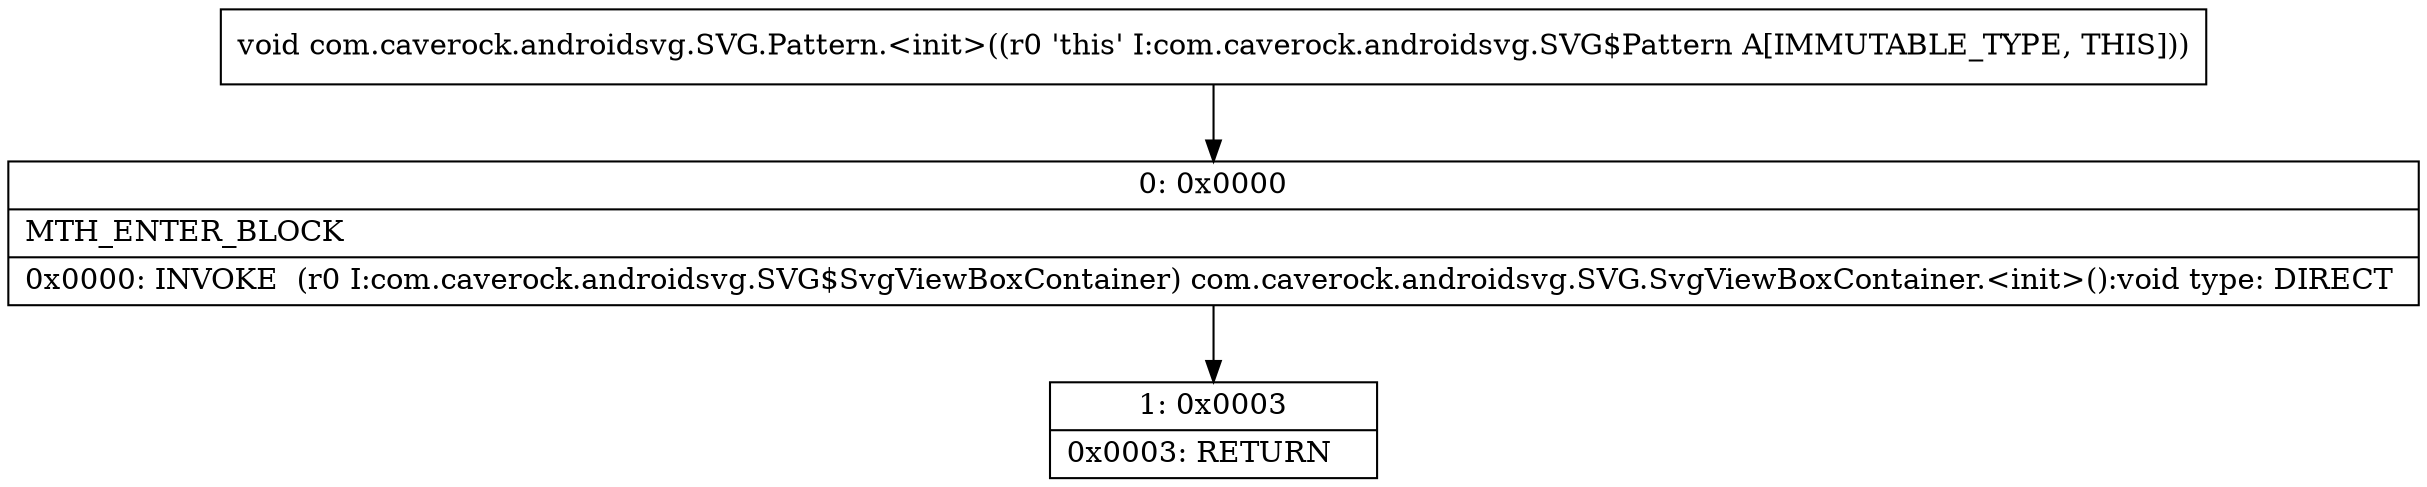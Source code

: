 digraph "CFG forcom.caverock.androidsvg.SVG.Pattern.\<init\>()V" {
Node_0 [shape=record,label="{0\:\ 0x0000|MTH_ENTER_BLOCK\l|0x0000: INVOKE  (r0 I:com.caverock.androidsvg.SVG$SvgViewBoxContainer) com.caverock.androidsvg.SVG.SvgViewBoxContainer.\<init\>():void type: DIRECT \l}"];
Node_1 [shape=record,label="{1\:\ 0x0003|0x0003: RETURN   \l}"];
MethodNode[shape=record,label="{void com.caverock.androidsvg.SVG.Pattern.\<init\>((r0 'this' I:com.caverock.androidsvg.SVG$Pattern A[IMMUTABLE_TYPE, THIS])) }"];
MethodNode -> Node_0;
Node_0 -> Node_1;
}

